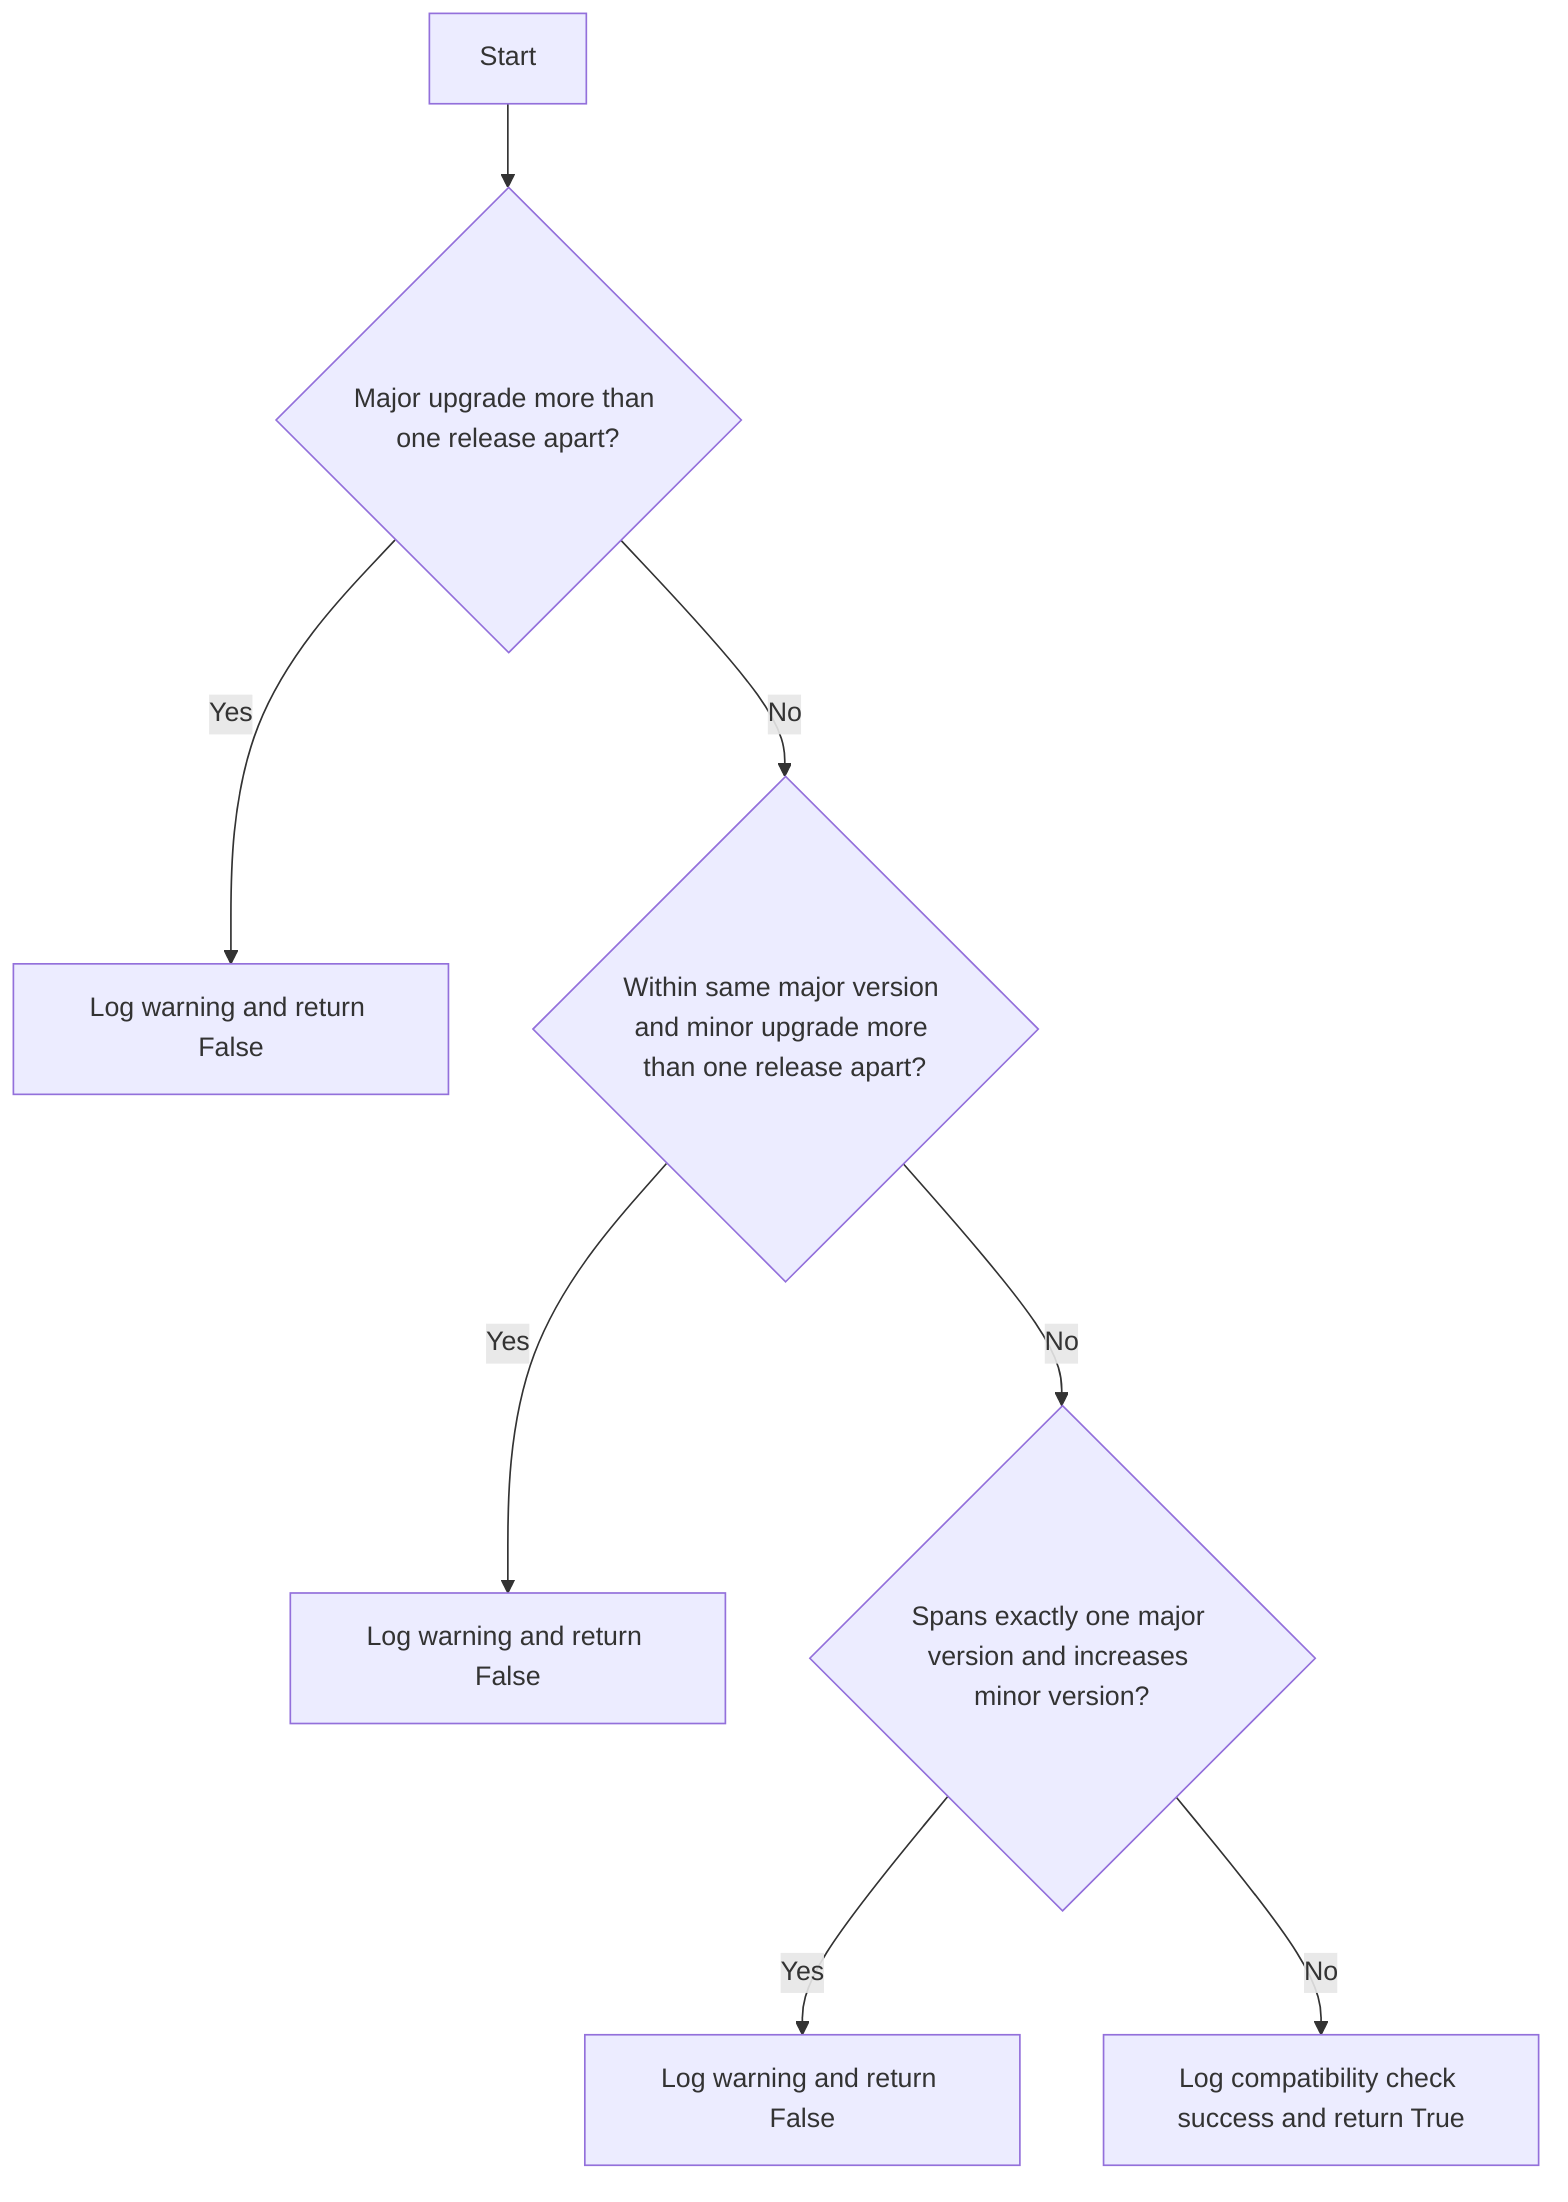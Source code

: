 graph TB
    CH1[Start] --> CH2{Major upgrade more than one release apart?}
    CH2 -->|Yes| CH3[Log warning and return False]
    CH2 -->|No| CH4{Within same major version and minor upgrade more than one release apart?}
    CH4 -->|Yes| CH5[Log warning and return False]
    CH4 -->|No| CH6{Spans exactly one major version and increases minor version?}
    CH6 -->|Yes| CH7[Log warning and return False]
    CH6 -->|No| CH8[Log compatibility check success and return True]